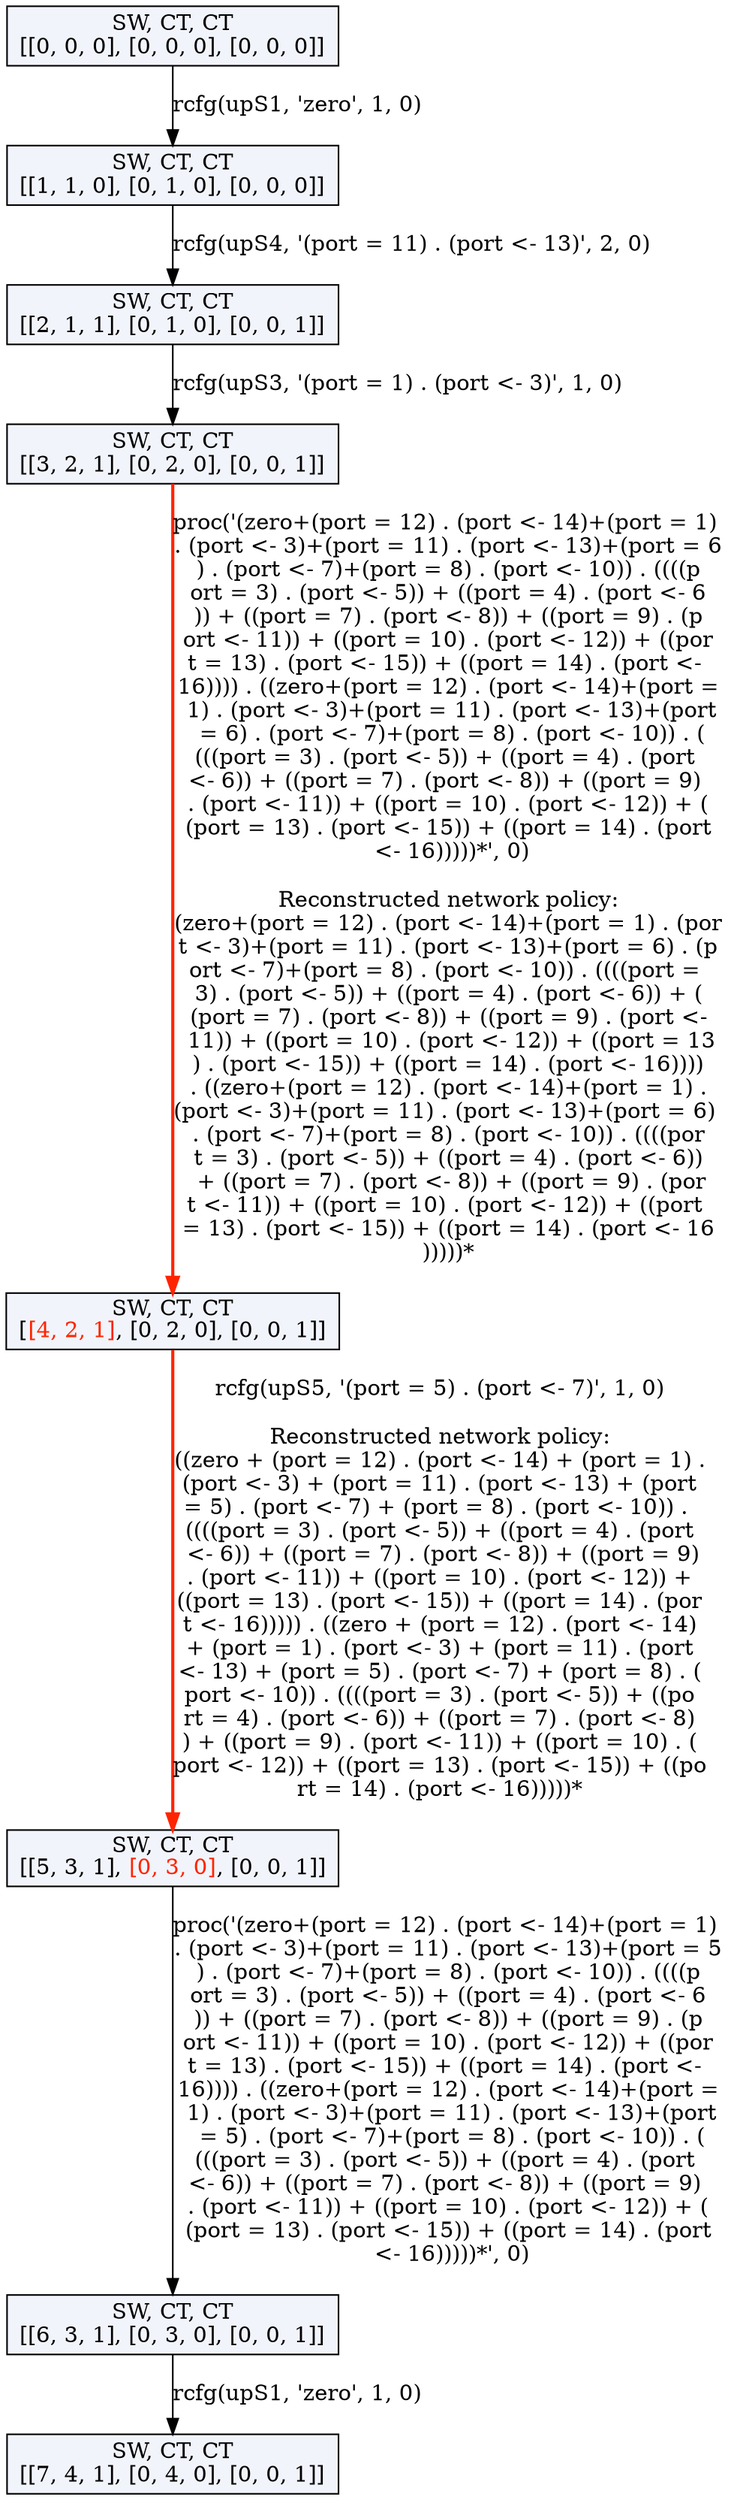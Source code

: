 digraph g {
n0 [label=<SW, CT, CT<br/>[[0, 0, 0], [0, 0, 0], [0, 0, 0]]>, shape=rectangle, style=filled, fillcolor="#F2F4FB"];
n1 [label=<SW, CT, CT<br/>[[1, 1, 0], [0, 1, 0], [0, 0, 0]]>, shape=rectangle, style=filled, fillcolor="#F2F4FB"];
n0 -> n1 [label="rcfg(upS1, 'zero', 1, 0)", color="#000000", penwidth=1.0];
n2 [label=<SW, CT, CT<br/>[[2, 1, 1], [0, 1, 0], [0, 0, 1]]>, shape=rectangle, style=filled, fillcolor="#F2F4FB"];
n1 -> n2 [label="rcfg(upS4, '(port = 11) . (port <- 13)', 2, 0)", color="#000000", penwidth=1.0];
n3 [label=<SW, CT, CT<br/>[[3, 2, 1], [0, 2, 0], [0, 0, 1]]>, shape=rectangle, style=filled, fillcolor="#F2F4FB"];
n2 -> n3 [label="rcfg(upS3, '(port = 1) . (port <- 3)', 1, 0)", color="#000000", penwidth=1.0];
n4 [label=<SW, CT, CT<br/>[<font color="#FF2400">[4, 2, 1]</font>, [0, 2, 0], [0, 0, 1]]>, shape=rectangle, style=filled, fillcolor="#F2F4FB"];
n3 -> n4 [label="proc('(zero+(port = 12) . (port <- 14)+(port = 1) 
. (port <- 3)+(port = 11) . (port <- 13)+(port = 6
) . (port <- 7)+(port = 8) . (port <- 10)) . ((((p
ort = 3) . (port <- 5)) + ((port = 4) . (port <- 6
)) + ((port = 7) . (port <- 8)) + ((port = 9) . (p
ort <- 11)) + ((port = 10) . (port <- 12)) + ((por
t = 13) . (port <- 15)) + ((port = 14) . (port <- 
16)))) . ((zero+(port = 12) . (port <- 14)+(port =
 1) . (port <- 3)+(port = 11) . (port <- 13)+(port
 = 6) . (port <- 7)+(port = 8) . (port <- 10)) . (
(((port = 3) . (port <- 5)) + ((port = 4) . (port 
<- 6)) + ((port = 7) . (port <- 8)) + ((port = 9) 
. (port <- 11)) + ((port = 10) . (port <- 12)) + (
(port = 13) . (port <- 15)) + ((port = 14) . (port
 <- 16)))))*', 0)

Reconstructed network policy:
(zero+(port = 12) . (port <- 14)+(port = 1) . (por
t <- 3)+(port = 11) . (port <- 13)+(port = 6) . (p
ort <- 7)+(port = 8) . (port <- 10)) . ((((port = 
3) . (port <- 5)) + ((port = 4) . (port <- 6)) + (
(port = 7) . (port <- 8)) + ((port = 9) . (port <-
 11)) + ((port = 10) . (port <- 12)) + ((port = 13
) . (port <- 15)) + ((port = 14) . (port <- 16))))
 . ((zero+(port = 12) . (port <- 14)+(port = 1) . 
(port <- 3)+(port = 11) . (port <- 13)+(port = 6) 
. (port <- 7)+(port = 8) . (port <- 10)) . ((((por
t = 3) . (port <- 5)) + ((port = 4) . (port <- 6))
 + ((port = 7) . (port <- 8)) + ((port = 9) . (por
t <- 11)) + ((port = 10) . (port <- 12)) + ((port 
= 13) . (port <- 15)) + ((port = 14) . (port <- 16
)))))*", color="#FF2400", penwidth=2.0];
n5 [label=<SW, CT, CT<br/>[[5, 3, 1], <font color="#FF2400">[0, 3, 0]</font>, [0, 0, 1]]>, shape=rectangle, style=filled, fillcolor="#F2F4FB"];
n4 -> n5 [label="rcfg(upS5, '(port = 5) . (port <- 7)', 1, 0)

Reconstructed network policy:
((zero + (port = 12) . (port <- 14) + (port = 1) .
 (port <- 3) + (port = 11) . (port <- 13) + (port 
= 5) . (port <- 7) + (port = 8) . (port <- 10)) . 
((((port = 3) . (port <- 5)) + ((port = 4) . (port
 <- 6)) + ((port = 7) . (port <- 8)) + ((port = 9)
 . (port <- 11)) + ((port = 10) . (port <- 12)) + 
((port = 13) . (port <- 15)) + ((port = 14) . (por
t <- 16))))) . ((zero + (port = 12) . (port <- 14)
 + (port = 1) . (port <- 3) + (port = 11) . (port 
<- 13) + (port = 5) . (port <- 7) + (port = 8) . (
port <- 10)) . ((((port = 3) . (port <- 5)) + ((po
rt = 4) . (port <- 6)) + ((port = 7) . (port <- 8)
) + ((port = 9) . (port <- 11)) + ((port = 10) . (
port <- 12)) + ((port = 13) . (port <- 15)) + ((po
rt = 14) . (port <- 16)))))*", color="#FF2400", penwidth=2.0];
n6 [label=<SW, CT, CT<br/>[[6, 3, 1], [0, 3, 0], [0, 0, 1]]>, shape=rectangle, style=filled, fillcolor="#F2F4FB"];
n5 -> n6 [label="proc('(zero+(port = 12) . (port <- 14)+(port = 1) 
. (port <- 3)+(port = 11) . (port <- 13)+(port = 5
) . (port <- 7)+(port = 8) . (port <- 10)) . ((((p
ort = 3) . (port <- 5)) + ((port = 4) . (port <- 6
)) + ((port = 7) . (port <- 8)) + ((port = 9) . (p
ort <- 11)) + ((port = 10) . (port <- 12)) + ((por
t = 13) . (port <- 15)) + ((port = 14) . (port <- 
16)))) . ((zero+(port = 12) . (port <- 14)+(port =
 1) . (port <- 3)+(port = 11) . (port <- 13)+(port
 = 5) . (port <- 7)+(port = 8) . (port <- 10)) . (
(((port = 3) . (port <- 5)) + ((port = 4) . (port 
<- 6)) + ((port = 7) . (port <- 8)) + ((port = 9) 
. (port <- 11)) + ((port = 10) . (port <- 12)) + (
(port = 13) . (port <- 15)) + ((port = 14) . (port
 <- 16)))))*', 0)", color="#000000", penwidth=1.0];
n7 [label=<SW, CT, CT<br/>[[7, 4, 1], [0, 4, 0], [0, 0, 1]]>, shape=rectangle, style=filled, fillcolor="#F2F4FB"];
n6 -> n7 [label="rcfg(upS1, 'zero', 1, 0)", color="#000000", penwidth=1.0];
}